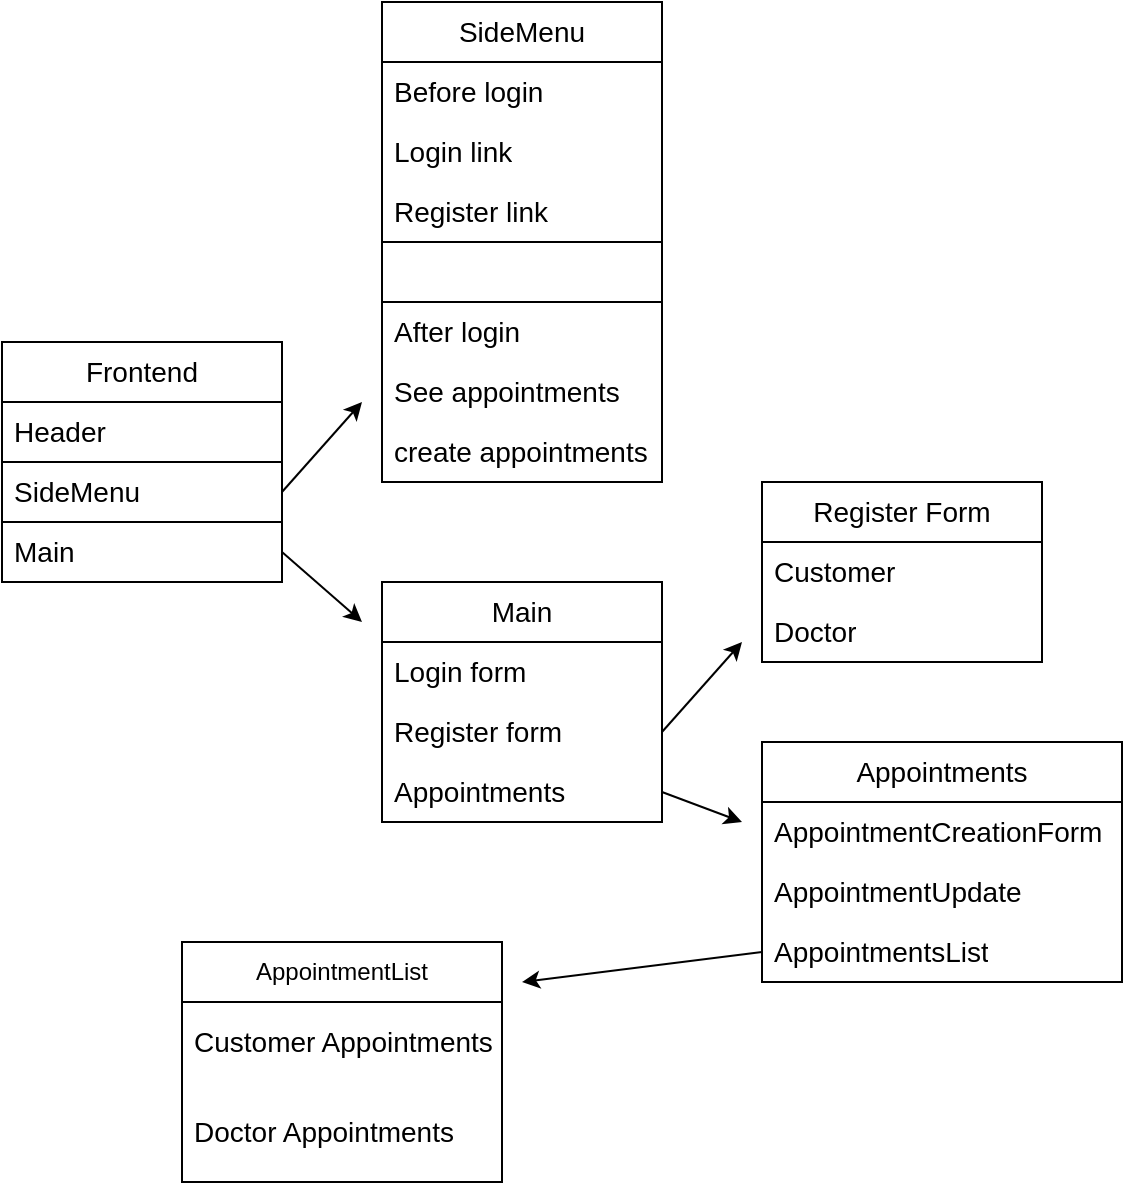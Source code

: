 <mxfile version="21.3.8" type="device">
  <diagram name="Page-1" id="zCtllpZJgd6Et8DQ9O0T">
    <mxGraphModel dx="1434" dy="699" grid="1" gridSize="10" guides="1" tooltips="1" connect="1" arrows="1" fold="1" page="1" pageScale="1" pageWidth="1169" pageHeight="827" math="0" shadow="0">
      <root>
        <mxCell id="0" />
        <mxCell id="1" parent="0" />
        <mxCell id="38B0m95ub2bJ8Xsdexur-1" value="Frontend" style="swimlane;fontStyle=0;childLayout=stackLayout;horizontal=1;startSize=30;horizontalStack=0;resizeParent=1;resizeParentMax=0;resizeLast=0;collapsible=1;marginBottom=0;whiteSpace=wrap;html=1;fontSize=14;" vertex="1" parent="1">
          <mxGeometry x="100" y="220" width="140" height="120" as="geometry" />
        </mxCell>
        <mxCell id="38B0m95ub2bJ8Xsdexur-2" value="Header" style="text;strokeColor=none;fillColor=none;align=left;verticalAlign=middle;spacingLeft=4;spacingRight=4;overflow=hidden;points=[[0,0.5],[1,0.5]];portConstraint=eastwest;rotatable=0;whiteSpace=wrap;html=1;fontSize=14;" vertex="1" parent="38B0m95ub2bJ8Xsdexur-1">
          <mxGeometry y="30" width="140" height="30" as="geometry" />
        </mxCell>
        <mxCell id="38B0m95ub2bJ8Xsdexur-3" value="SideMenu" style="text;strokeColor=default;fillColor=none;align=left;verticalAlign=middle;spacingLeft=4;spacingRight=4;overflow=hidden;points=[[0,0.5],[1,0.5]];portConstraint=eastwest;rotatable=0;whiteSpace=wrap;html=1;fontSize=14;" vertex="1" parent="38B0m95ub2bJ8Xsdexur-1">
          <mxGeometry y="60" width="140" height="30" as="geometry" />
        </mxCell>
        <mxCell id="38B0m95ub2bJ8Xsdexur-4" value="Main" style="text;strokeColor=none;fillColor=none;align=left;verticalAlign=middle;spacingLeft=4;spacingRight=4;overflow=hidden;points=[[0,0.5],[1,0.5]];portConstraint=eastwest;rotatable=0;whiteSpace=wrap;html=1;fontSize=14;" vertex="1" parent="38B0m95ub2bJ8Xsdexur-1">
          <mxGeometry y="90" width="140" height="30" as="geometry" />
        </mxCell>
        <mxCell id="38B0m95ub2bJ8Xsdexur-5" value="SideMenu" style="swimlane;fontStyle=0;childLayout=stackLayout;horizontal=1;startSize=30;horizontalStack=0;resizeParent=1;resizeParentMax=0;resizeLast=0;collapsible=1;marginBottom=0;whiteSpace=wrap;html=1;fontSize=14;" vertex="1" parent="1">
          <mxGeometry x="290" y="50" width="140" height="240" as="geometry" />
        </mxCell>
        <mxCell id="38B0m95ub2bJ8Xsdexur-6" value="Before login" style="text;strokeColor=none;fillColor=none;align=left;verticalAlign=middle;spacingLeft=4;spacingRight=4;overflow=hidden;points=[[0,0.5],[1,0.5]];portConstraint=eastwest;rotatable=0;whiteSpace=wrap;html=1;fontSize=14;" vertex="1" parent="38B0m95ub2bJ8Xsdexur-5">
          <mxGeometry y="30" width="140" height="30" as="geometry" />
        </mxCell>
        <mxCell id="38B0m95ub2bJ8Xsdexur-7" value="Login link" style="text;strokeColor=none;fillColor=none;align=left;verticalAlign=middle;spacingLeft=4;spacingRight=4;overflow=hidden;points=[[0,0.5],[1,0.5]];portConstraint=eastwest;rotatable=0;whiteSpace=wrap;html=1;fontSize=14;" vertex="1" parent="38B0m95ub2bJ8Xsdexur-5">
          <mxGeometry y="60" width="140" height="30" as="geometry" />
        </mxCell>
        <mxCell id="38B0m95ub2bJ8Xsdexur-8" value="Register link" style="text;strokeColor=none;fillColor=none;align=left;verticalAlign=middle;spacingLeft=4;spacingRight=4;overflow=hidden;points=[[0,0.5],[1,0.5]];portConstraint=eastwest;rotatable=0;whiteSpace=wrap;html=1;fontSize=14;" vertex="1" parent="38B0m95ub2bJ8Xsdexur-5">
          <mxGeometry y="90" width="140" height="30" as="geometry" />
        </mxCell>
        <mxCell id="38B0m95ub2bJ8Xsdexur-9" value="" style="text;strokeColor=default;fillColor=none;align=left;verticalAlign=middle;spacingLeft=4;spacingRight=4;overflow=hidden;points=[[0,0.5],[1,0.5]];portConstraint=eastwest;rotatable=0;whiteSpace=wrap;html=1;fontSize=14;" vertex="1" parent="38B0m95ub2bJ8Xsdexur-5">
          <mxGeometry y="120" width="140" height="30" as="geometry" />
        </mxCell>
        <mxCell id="38B0m95ub2bJ8Xsdexur-10" value="After login" style="text;strokeColor=none;fillColor=none;align=left;verticalAlign=middle;spacingLeft=4;spacingRight=4;overflow=hidden;points=[[0,0.5],[1,0.5]];portConstraint=eastwest;rotatable=0;whiteSpace=wrap;html=1;fontSize=14;" vertex="1" parent="38B0m95ub2bJ8Xsdexur-5">
          <mxGeometry y="150" width="140" height="30" as="geometry" />
        </mxCell>
        <mxCell id="38B0m95ub2bJ8Xsdexur-11" value="See appointments" style="text;strokeColor=none;fillColor=none;align=left;verticalAlign=middle;spacingLeft=4;spacingRight=4;overflow=hidden;points=[[0,0.5],[1,0.5]];portConstraint=eastwest;rotatable=0;whiteSpace=wrap;html=1;fontSize=14;" vertex="1" parent="38B0m95ub2bJ8Xsdexur-5">
          <mxGeometry y="180" width="140" height="30" as="geometry" />
        </mxCell>
        <mxCell id="38B0m95ub2bJ8Xsdexur-12" value="create appointments" style="text;strokeColor=none;fillColor=none;align=left;verticalAlign=middle;spacingLeft=4;spacingRight=4;overflow=hidden;points=[[0,0.5],[1,0.5]];portConstraint=eastwest;rotatable=0;whiteSpace=wrap;html=1;fontSize=14;" vertex="1" parent="38B0m95ub2bJ8Xsdexur-5">
          <mxGeometry y="210" width="140" height="30" as="geometry" />
        </mxCell>
        <mxCell id="38B0m95ub2bJ8Xsdexur-13" value="" style="endArrow=classic;html=1;rounded=0;exitX=1;exitY=0.5;exitDx=0;exitDy=0;fontSize=14;" edge="1" parent="1" source="38B0m95ub2bJ8Xsdexur-3">
          <mxGeometry width="50" height="50" relative="1" as="geometry">
            <mxPoint x="150" y="140" as="sourcePoint" />
            <mxPoint x="280" y="250" as="targetPoint" />
          </mxGeometry>
        </mxCell>
        <mxCell id="38B0m95ub2bJ8Xsdexur-14" value="Main" style="swimlane;fontStyle=0;childLayout=stackLayout;horizontal=1;startSize=30;horizontalStack=0;resizeParent=1;resizeParentMax=0;resizeLast=0;collapsible=1;marginBottom=0;whiteSpace=wrap;html=1;fontSize=14;" vertex="1" parent="1">
          <mxGeometry x="290" y="340" width="140" height="120" as="geometry" />
        </mxCell>
        <mxCell id="38B0m95ub2bJ8Xsdexur-15" value="Login form" style="text;strokeColor=none;fillColor=none;align=left;verticalAlign=middle;spacingLeft=4;spacingRight=4;overflow=hidden;points=[[0,0.5],[1,0.5]];portConstraint=eastwest;rotatable=0;whiteSpace=wrap;html=1;fontSize=14;" vertex="1" parent="38B0m95ub2bJ8Xsdexur-14">
          <mxGeometry y="30" width="140" height="30" as="geometry" />
        </mxCell>
        <mxCell id="38B0m95ub2bJ8Xsdexur-16" value="Register form" style="text;strokeColor=none;fillColor=none;align=left;verticalAlign=middle;spacingLeft=4;spacingRight=4;overflow=hidden;points=[[0,0.5],[1,0.5]];portConstraint=eastwest;rotatable=0;whiteSpace=wrap;html=1;fontSize=14;" vertex="1" parent="38B0m95ub2bJ8Xsdexur-14">
          <mxGeometry y="60" width="140" height="30" as="geometry" />
        </mxCell>
        <mxCell id="38B0m95ub2bJ8Xsdexur-17" value="Appointments" style="text;strokeColor=none;fillColor=none;align=left;verticalAlign=middle;spacingLeft=4;spacingRight=4;overflow=hidden;points=[[0,0.5],[1,0.5]];portConstraint=eastwest;rotatable=0;whiteSpace=wrap;html=1;fontSize=14;" vertex="1" parent="38B0m95ub2bJ8Xsdexur-14">
          <mxGeometry y="90" width="140" height="30" as="geometry" />
        </mxCell>
        <mxCell id="38B0m95ub2bJ8Xsdexur-18" value="" style="endArrow=classic;html=1;rounded=0;exitX=1;exitY=0.5;exitDx=0;exitDy=0;fontSize=14;" edge="1" parent="1" source="38B0m95ub2bJ8Xsdexur-4">
          <mxGeometry width="50" height="50" relative="1" as="geometry">
            <mxPoint x="230" y="440" as="sourcePoint" />
            <mxPoint x="280" y="360" as="targetPoint" />
          </mxGeometry>
        </mxCell>
        <mxCell id="38B0m95ub2bJ8Xsdexur-19" value="Register Form" style="swimlane;fontStyle=0;childLayout=stackLayout;horizontal=1;startSize=30;horizontalStack=0;resizeParent=1;resizeParentMax=0;resizeLast=0;collapsible=1;marginBottom=0;whiteSpace=wrap;html=1;fontSize=14;" vertex="1" parent="1">
          <mxGeometry x="480" y="290" width="140" height="90" as="geometry" />
        </mxCell>
        <mxCell id="38B0m95ub2bJ8Xsdexur-20" value="Customer" style="text;strokeColor=none;fillColor=none;align=left;verticalAlign=middle;spacingLeft=4;spacingRight=4;overflow=hidden;points=[[0,0.5],[1,0.5]];portConstraint=eastwest;rotatable=0;whiteSpace=wrap;html=1;fontSize=14;" vertex="1" parent="38B0m95ub2bJ8Xsdexur-19">
          <mxGeometry y="30" width="140" height="30" as="geometry" />
        </mxCell>
        <mxCell id="38B0m95ub2bJ8Xsdexur-21" value="Doctor" style="text;strokeColor=none;fillColor=none;align=left;verticalAlign=middle;spacingLeft=4;spacingRight=4;overflow=hidden;points=[[0,0.5],[1,0.5]];portConstraint=eastwest;rotatable=0;whiteSpace=wrap;html=1;fontSize=14;" vertex="1" parent="38B0m95ub2bJ8Xsdexur-19">
          <mxGeometry y="60" width="140" height="30" as="geometry" />
        </mxCell>
        <mxCell id="38B0m95ub2bJ8Xsdexur-23" value="Appointments" style="swimlane;fontStyle=0;childLayout=stackLayout;horizontal=1;startSize=30;horizontalStack=0;resizeParent=1;resizeParentMax=0;resizeLast=0;collapsible=1;marginBottom=0;whiteSpace=wrap;html=1;fontSize=14;" vertex="1" parent="1">
          <mxGeometry x="480" y="420" width="180" height="120" as="geometry" />
        </mxCell>
        <mxCell id="38B0m95ub2bJ8Xsdexur-24" value="AppointmentCreationForm" style="text;strokeColor=none;fillColor=none;align=left;verticalAlign=middle;spacingLeft=4;spacingRight=4;overflow=hidden;points=[[0,0.5],[1,0.5]];portConstraint=eastwest;rotatable=0;whiteSpace=wrap;html=1;fontSize=14;" vertex="1" parent="38B0m95ub2bJ8Xsdexur-23">
          <mxGeometry y="30" width="180" height="30" as="geometry" />
        </mxCell>
        <mxCell id="38B0m95ub2bJ8Xsdexur-25" value="AppointmentUpdate" style="text;strokeColor=none;fillColor=none;align=left;verticalAlign=middle;spacingLeft=4;spacingRight=4;overflow=hidden;points=[[0,0.5],[1,0.5]];portConstraint=eastwest;rotatable=0;whiteSpace=wrap;html=1;fontSize=14;" vertex="1" parent="38B0m95ub2bJ8Xsdexur-23">
          <mxGeometry y="60" width="180" height="30" as="geometry" />
        </mxCell>
        <mxCell id="38B0m95ub2bJ8Xsdexur-26" value="AppointmentsList" style="text;strokeColor=none;fillColor=none;align=left;verticalAlign=middle;spacingLeft=4;spacingRight=4;overflow=hidden;points=[[0,0.5],[1,0.5]];portConstraint=eastwest;rotatable=0;whiteSpace=wrap;html=1;fontSize=14;" vertex="1" parent="38B0m95ub2bJ8Xsdexur-23">
          <mxGeometry y="90" width="180" height="30" as="geometry" />
        </mxCell>
        <mxCell id="38B0m95ub2bJ8Xsdexur-28" value="" style="endArrow=classic;html=1;rounded=0;exitX=1;exitY=0.5;exitDx=0;exitDy=0;fontSize=14;" edge="1" parent="1" source="38B0m95ub2bJ8Xsdexur-16">
          <mxGeometry width="50" height="50" relative="1" as="geometry">
            <mxPoint x="380" y="550" as="sourcePoint" />
            <mxPoint x="470" y="370" as="targetPoint" />
          </mxGeometry>
        </mxCell>
        <mxCell id="38B0m95ub2bJ8Xsdexur-29" value="" style="endArrow=classic;html=1;rounded=0;exitX=1;exitY=0.5;exitDx=0;exitDy=0;fontSize=14;" edge="1" parent="1" source="38B0m95ub2bJ8Xsdexur-17">
          <mxGeometry width="50" height="50" relative="1" as="geometry">
            <mxPoint x="410" y="540" as="sourcePoint" />
            <mxPoint x="470" y="460" as="targetPoint" />
          </mxGeometry>
        </mxCell>
        <mxCell id="38B0m95ub2bJ8Xsdexur-30" value="AppointmentList" style="swimlane;fontStyle=0;childLayout=stackLayout;horizontal=1;startSize=30;horizontalStack=0;resizeParent=1;resizeParentMax=0;resizeLast=0;collapsible=1;marginBottom=0;whiteSpace=wrap;html=1;" vertex="1" parent="1">
          <mxGeometry x="190" y="520" width="160" height="120" as="geometry" />
        </mxCell>
        <mxCell id="38B0m95ub2bJ8Xsdexur-31" value="Customer Appointments" style="text;strokeColor=none;fillColor=none;align=left;verticalAlign=middle;spacingLeft=4;spacingRight=4;overflow=hidden;points=[[0,0.5],[1,0.5]];portConstraint=eastwest;rotatable=0;whiteSpace=wrap;html=1;fontSize=14;" vertex="1" parent="38B0m95ub2bJ8Xsdexur-30">
          <mxGeometry y="30" width="160" height="40" as="geometry" />
        </mxCell>
        <mxCell id="38B0m95ub2bJ8Xsdexur-32" value="Doctor Appointments" style="text;strokeColor=none;fillColor=none;align=left;verticalAlign=middle;spacingLeft=4;spacingRight=4;overflow=hidden;points=[[0,0.5],[1,0.5]];portConstraint=eastwest;rotatable=0;whiteSpace=wrap;html=1;fontSize=14;" vertex="1" parent="38B0m95ub2bJ8Xsdexur-30">
          <mxGeometry y="70" width="160" height="50" as="geometry" />
        </mxCell>
        <mxCell id="38B0m95ub2bJ8Xsdexur-35" value="" style="endArrow=classic;html=1;rounded=0;exitX=0;exitY=0.5;exitDx=0;exitDy=0;fontSize=14;" edge="1" parent="1" source="38B0m95ub2bJ8Xsdexur-26">
          <mxGeometry width="50" height="50" relative="1" as="geometry">
            <mxPoint x="420" y="620" as="sourcePoint" />
            <mxPoint x="360" y="540" as="targetPoint" />
          </mxGeometry>
        </mxCell>
      </root>
    </mxGraphModel>
  </diagram>
</mxfile>
